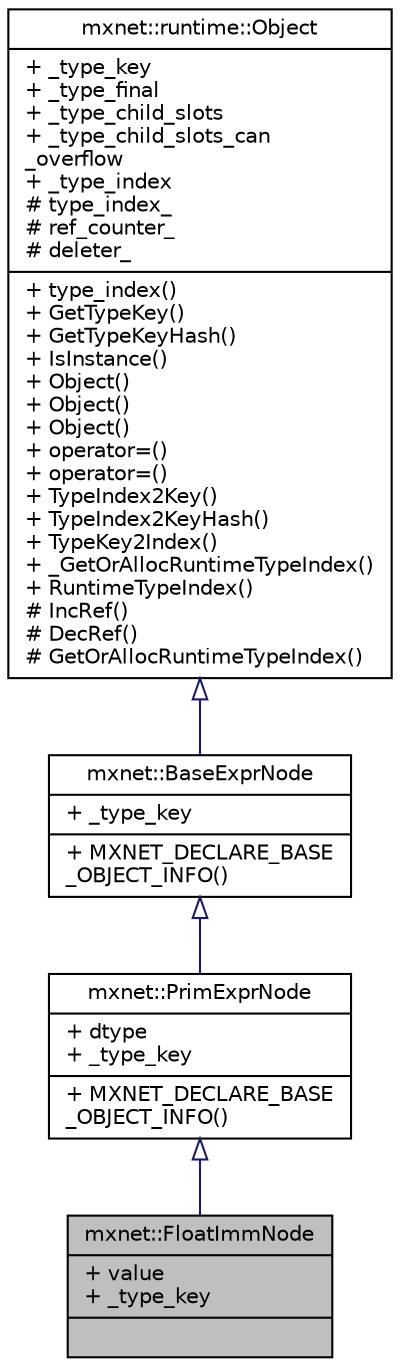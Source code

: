 digraph "mxnet::FloatImmNode"
{
 // LATEX_PDF_SIZE
  edge [fontname="Helvetica",fontsize="10",labelfontname="Helvetica",labelfontsize="10"];
  node [fontname="Helvetica",fontsize="10",shape=record];
  Node1 [label="{mxnet::FloatImmNode\n|+ value\l+ _type_key\l|}",height=0.2,width=0.4,color="black", fillcolor="grey75", style="filled", fontcolor="black",tooltip="Constant floating point literals in the program."];
  Node2 -> Node1 [dir="back",color="midnightblue",fontsize="10",style="solid",arrowtail="onormal",fontname="Helvetica"];
  Node2 [label="{mxnet::PrimExprNode\n|+ dtype\l+ _type_key\l|+ MXNET_DECLARE_BASE\l_OBJECT_INFO()\l}",height=0.2,width=0.4,color="black", fillcolor="white", style="filled",URL="$classmxnet_1_1PrimExprNode.html",tooltip="Base node of all primitive expressions."];
  Node3 -> Node2 [dir="back",color="midnightblue",fontsize="10",style="solid",arrowtail="onormal",fontname="Helvetica"];
  Node3 [label="{mxnet::BaseExprNode\n|+ _type_key\l|+ MXNET_DECLARE_BASE\l_OBJECT_INFO()\l}",height=0.2,width=0.4,color="black", fillcolor="white", style="filled",URL="$classmxnet_1_1BaseExprNode.html",tooltip="Base type of all the expressions."];
  Node4 -> Node3 [dir="back",color="midnightblue",fontsize="10",style="solid",arrowtail="onormal",fontname="Helvetica"];
  Node4 [label="{mxnet::runtime::Object\n|+ _type_key\l+ _type_final\l+ _type_child_slots\l+ _type_child_slots_can\l_overflow\l+ _type_index\l# type_index_\l# ref_counter_\l# deleter_\l|+ type_index()\l+ GetTypeKey()\l+ GetTypeKeyHash()\l+ IsInstance()\l+ Object()\l+ Object()\l+ Object()\l+ operator=()\l+ operator=()\l+ TypeIndex2Key()\l+ TypeIndex2KeyHash()\l+ TypeKey2Index()\l+ _GetOrAllocRuntimeTypeIndex()\l+ RuntimeTypeIndex()\l# IncRef()\l# DecRef()\l# GetOrAllocRuntimeTypeIndex()\l}",height=0.2,width=0.4,color="black", fillcolor="white", style="filled",URL="$classmxnet_1_1runtime_1_1Object.html",tooltip="base class of all object containers."];
}
